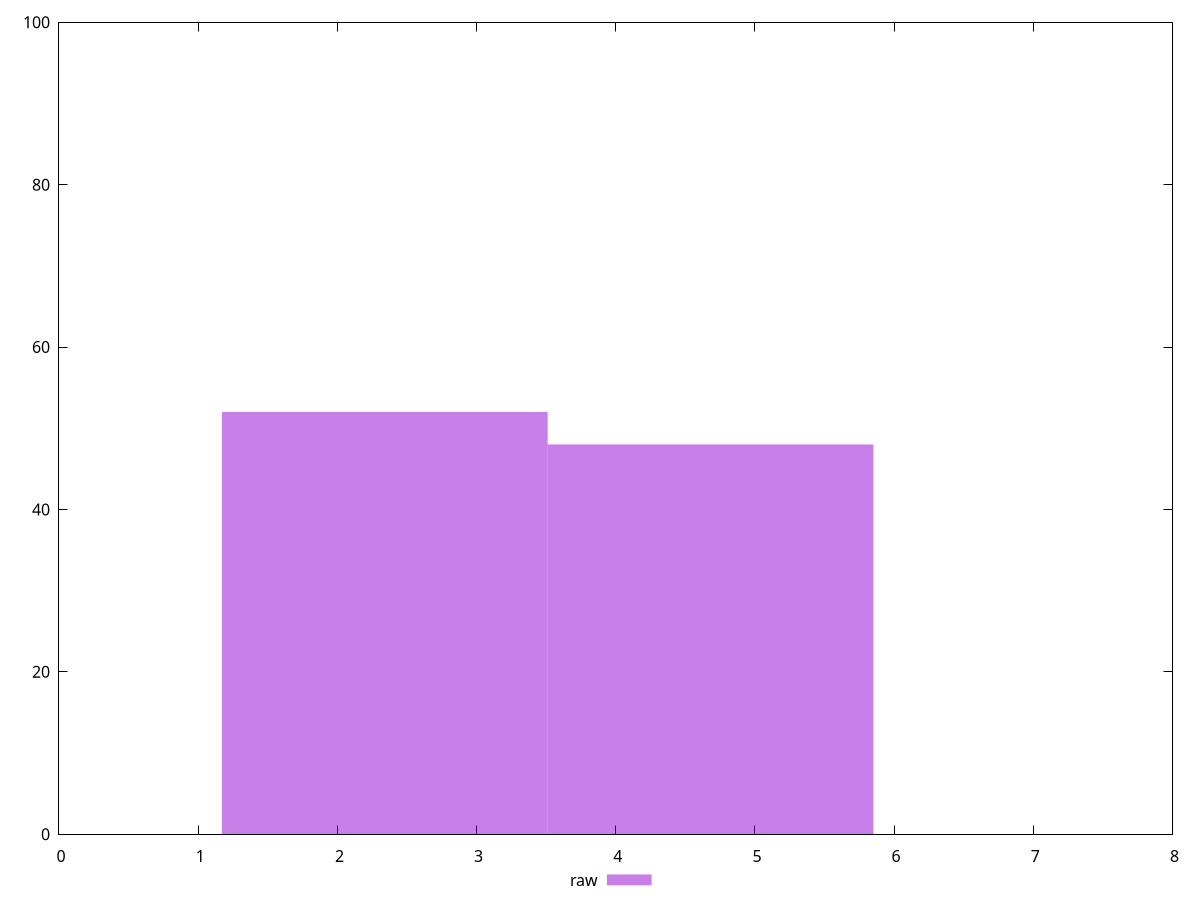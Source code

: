 reset
set terminal svg size 640, 490 enhanced background rgb 'white'
set output "reprap/network-rtt/samples/pages/raw/histogram.svg"

$raw <<EOF
2.340601557537269 52
4.681203115074538 48
EOF

set key outside below
set boxwidth 2.340601557537269
set yrange [0:100]
set style fill transparent solid 0.5 noborder

plot \
  $raw title "raw" with boxes, \


reset